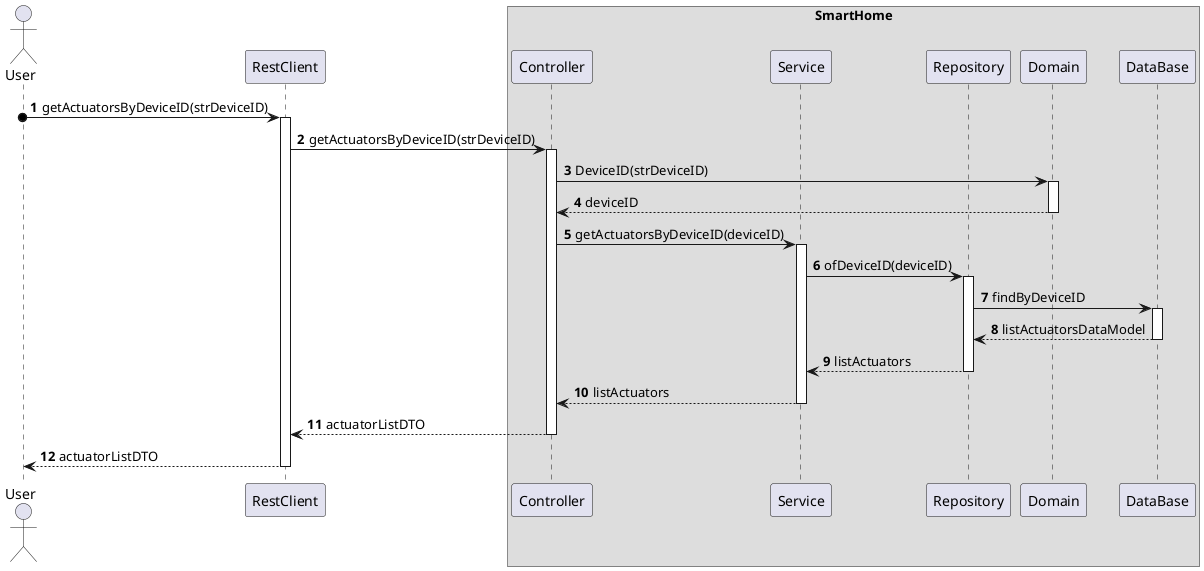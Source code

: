 @startuml
'https://plantuml.com/sequence-diagram
!pragma layout smetana
autonumber

actor "User" as User
participant RestClient as "RestClient"
box "SmartHome"
participant Controller as "Controller"
participant Service as "Service"
participant Repository as "Repository"
participant Domain as "Domain"
participant DataBase as "DataBase"
end box

User o-> RestClient: getActuatorsByDeviceID(strDeviceID)
activate RestClient

RestClient -> Controller: getActuatorsByDeviceID(strDeviceID)
activate Controller

Controller -> Domain: DeviceID(strDeviceID)
activate Domain

Domain --> Controller: deviceID
deactivate Domain

Controller -> Service : getActuatorsByDeviceID(deviceID)
activate Service

Service -> Repository: ofDeviceID(deviceID)
activate Repository

Repository -> DataBase: findByDeviceID
activate DataBase

DataBase --> Repository: listActuatorsDataModel
deactivate DataBase

Repository --> Service: listActuators
deactivate Repository

Service --> Controller: listActuators
deactivate Service

Controller --> RestClient: actuatorListDTO
deactivate Controller

RestClient --> User: actuatorListDTO
deactivate RestClient



@enduml